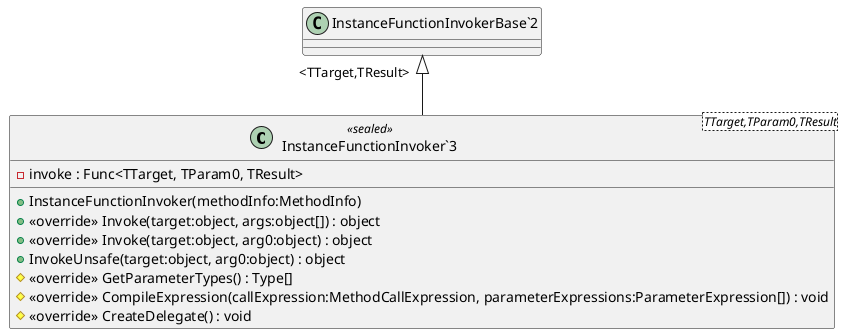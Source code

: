 @startuml
class "InstanceFunctionInvoker`3"<TTarget,TParam0,TResult> <<sealed>> {
    + InstanceFunctionInvoker(methodInfo:MethodInfo)
    - invoke : Func<TTarget, TParam0, TResult>
    + <<override>> Invoke(target:object, args:object[]) : object
    + <<override>> Invoke(target:object, arg0:object) : object
    + InvokeUnsafe(target:object, arg0:object) : object
    # <<override>> GetParameterTypes() : Type[]
    # <<override>> CompileExpression(callExpression:MethodCallExpression, parameterExpressions:ParameterExpression[]) : void
    # <<override>> CreateDelegate() : void
}
"InstanceFunctionInvokerBase`2" "<TTarget,TResult>" <|-- "InstanceFunctionInvoker`3"
@enduml
